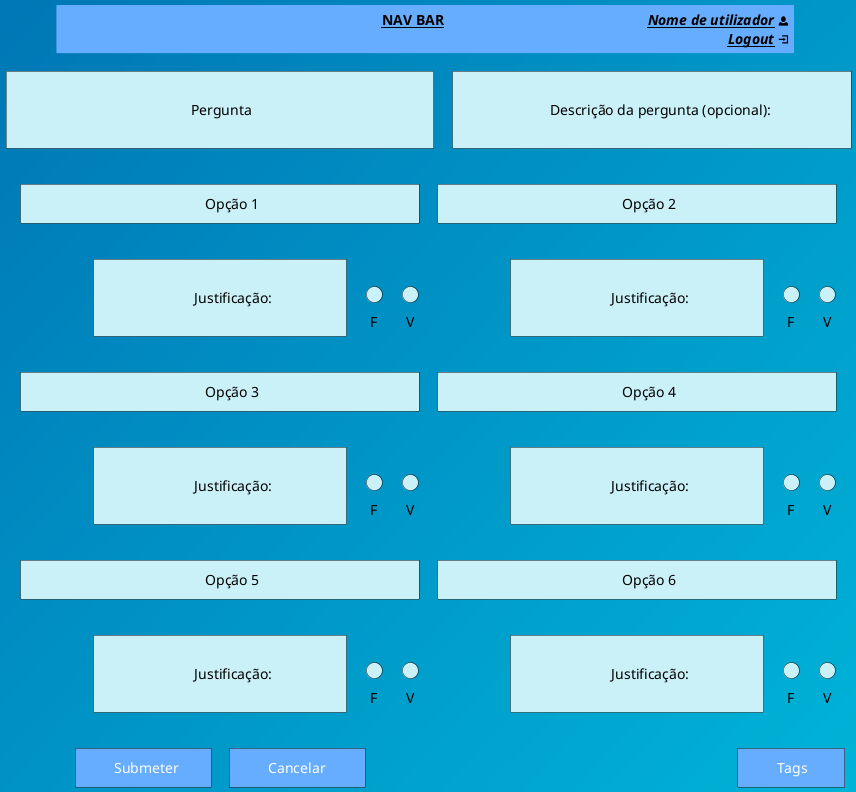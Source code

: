 
@startuml Wire5.1_1
!pragma layout smetana

skinparam DefaultTextAlignment right
skinparam RoundCorner 15

<style>

componentDiagram {
  BackgroundColor #03045E
  FontColor black
}

document {
  BackGroundColor #0077B6/#00B4D8
}

title {
  BackGroundColor #66ACFF
  BorderColor black
  BorderThickness 1
  RoundCorner 1
}

</style>
title "\t\t\t\t\t\t\t\t\t\t\t__<b>NAV BAR__\t\t\t\t\t\t\t<i>__Nome de utilizador__ <&person>\n<i>__Logout__ <&account-login>"
rectangle "\n\t\t\t\t\t\tPergunta\t\t\t\t\t\t\n" as Question #CAF0F8
rectangle "\n\t\t\tDescrição da pergunta (opcional):\t\t\t\n" as Description #CAF0F8
rectangle "\t\t\t\t\t\tOpção 1\t\t\t\t\t\t" as Op1 #CAF0F8
rectangle "\t\t\t\t\t\tOpção 2\t\t\t\t\t\t" as Op2 #CAF0F8
rectangle "\n\t\t\t Justificação: \t\t\t\n" as J1 #CAF0F8
rectangle "\n\t\t\t Justificação: \t\t\t\n" as J2 #CAF0F8

rectangle "\t\t\t\t\t\tOpção 3\t\t\t\t\t\t" as Op3 #CAF0F8
rectangle "\t\t\t\t\t\tOpção 4\t\t\t\t\t\t" as Op4 #CAF0F8
rectangle "\n\t\t\t Justificação: \t\t\t\n" as J3 #CAF0F8
rectangle "\n\t\t\t Justificação: \t\t\t\n" as J4 #CAF0F8

rectangle "\t\t\t\t\t\tOpção 5\t\t\t\t\t\t" as Op5 #CAF0F8
rectangle "\t\t\t\t\t\tOpção 6\t\t\t\t\t\t" as Op6 #CAF0F8
rectangle "\n\t\t\t Justificação: \t\t\t\n" as J5 #CAF0F8
rectangle "\n\t\t\t Justificação: \t\t\t\n" as J6 #CAF0F8

rectangle "\tSubmeter\t" as Sub #text:white
rectangle "\tCancelar \t" as Canc #text:white
rectangle "\tTags\t" as Tags #text:white

circle "F" as F1 #CAF0F8
circle "F" as F2 #CAF0F8
circle "F" as F3 #CAF0F8 
circle "F" as F4 #CAF0F8 
circle "F" as F5 #CAF0F8 
circle "F" as F6 #CAF0F8 

circle "V" as V1 #CAF0F8
circle "V" as V2 #CAF0F8 
circle "V" as V3 #CAF0F8 
circle "V" as V4 #CAF0F8
circle "V" as V5 #CAF0F8 
circle "V" as V6 #CAF0F8 

Question -[hidden]right-> Description
Question -[hidden]-> Op1
Op1 -[hidden]right-> Op2

Op1 -[hidden]down-> J1
J1 -[hidden]right-> F1
F1 -[hidden]right-> V1

Op2 -[hidden]down-> J2
J2 -[hidden]right-> F2
F2 -[hidden]right-> V2

J1 -[hidden]-> Op3
J2 -[hidden]-> Op4

Op3 -[hidden]down-> J3
J3 -[hidden]right-> F3
F3 -[hidden]right-> V3

Op4 -[hidden]down-> J4
J4 -[hidden]right-> F4
F4 -[hidden]right-> V4

J3 -[hidden]-> Op5
J4 -[hidden]-> Op6

Op5 -[hidden]down-> J5
J5 -[hidden]right-> F5
F5 -[hidden]right-> V5

Op6 -[hidden]down-> J6
J6 -[hidden]right-> F6
F6 -[hidden]right-> V6

F6 -[hidden]-> Tags
J5 -[hidden]-> Canc
J5 -[hidden]-> Sub

@enduml
